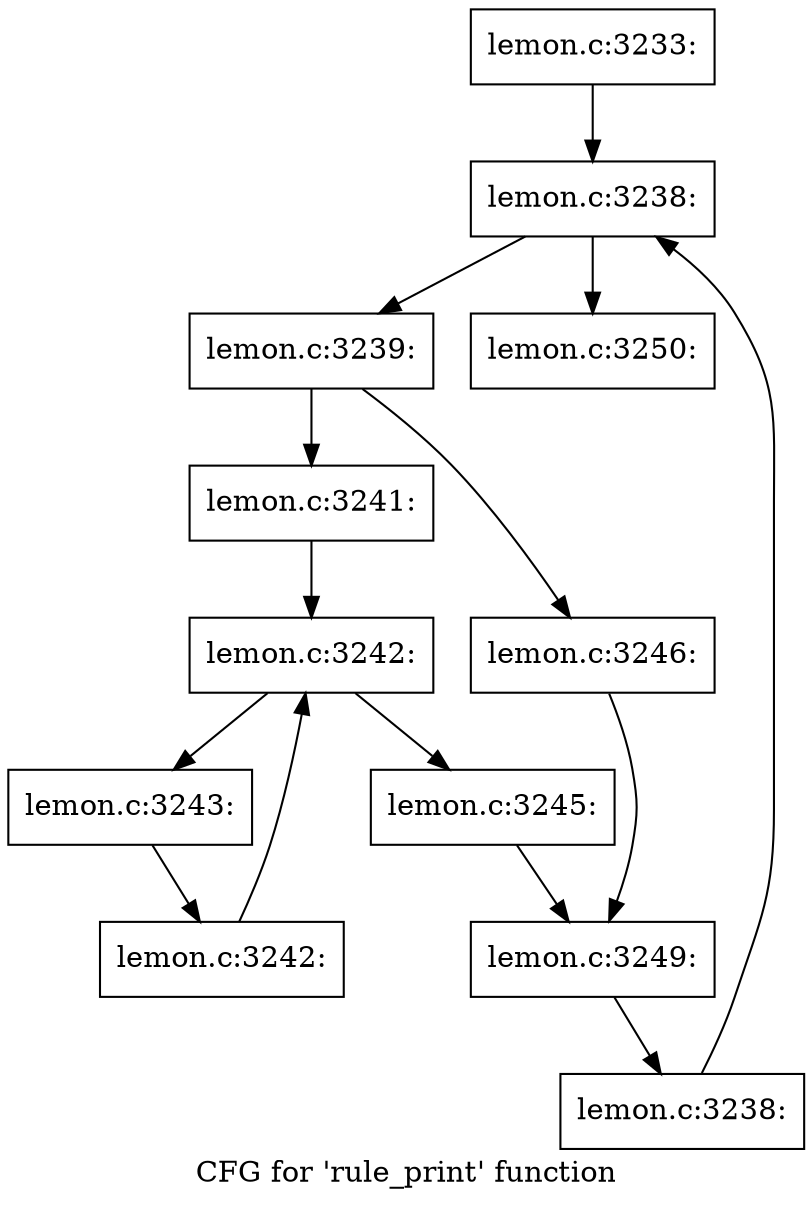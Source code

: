 digraph "CFG for 'rule_print' function" {
	label="CFG for 'rule_print' function";

	Node0x56256544bfb0 [shape=record,label="{lemon.c:3233:}"];
	Node0x56256544bfb0 -> Node0x562565452c10;
	Node0x562565452c10 [shape=record,label="{lemon.c:3238:}"];
	Node0x562565452c10 -> Node0x562565452e30;
	Node0x562565452c10 -> Node0x562565452a60;
	Node0x562565452e30 [shape=record,label="{lemon.c:3239:}"];
	Node0x562565452e30 -> Node0x562565453b40;
	Node0x562565452e30 -> Node0x562565453be0;
	Node0x562565453b40 [shape=record,label="{lemon.c:3241:}"];
	Node0x562565453b40 -> Node0x5625654549e0;
	Node0x5625654549e0 [shape=record,label="{lemon.c:3242:}"];
	Node0x5625654549e0 -> Node0x562565454c00;
	Node0x5625654549e0 -> Node0x562565454830;
	Node0x562565454c00 [shape=record,label="{lemon.c:3243:}"];
	Node0x562565454c00 -> Node0x562565454b70;
	Node0x562565454b70 [shape=record,label="{lemon.c:3242:}"];
	Node0x562565454b70 -> Node0x5625654549e0;
	Node0x562565454830 [shape=record,label="{lemon.c:3245:}"];
	Node0x562565454830 -> Node0x562565453b90;
	Node0x562565453be0 [shape=record,label="{lemon.c:3246:}"];
	Node0x562565453be0 -> Node0x562565453b90;
	Node0x562565453b90 [shape=record,label="{lemon.c:3249:}"];
	Node0x562565453b90 -> Node0x562565452da0;
	Node0x562565452da0 [shape=record,label="{lemon.c:3238:}"];
	Node0x562565452da0 -> Node0x562565452c10;
	Node0x562565452a60 [shape=record,label="{lemon.c:3250:}"];
}
